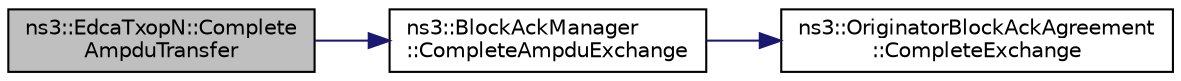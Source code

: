 digraph "ns3::EdcaTxopN::CompleteAmpduTransfer"
{
  edge [fontname="Helvetica",fontsize="10",labelfontname="Helvetica",labelfontsize="10"];
  node [fontname="Helvetica",fontsize="10",shape=record];
  rankdir="LR";
  Node1 [label="ns3::EdcaTxopN::Complete\lAmpduTransfer",height=0.2,width=0.4,color="black", fillcolor="grey75", style="filled", fontcolor="black"];
  Node1 -> Node2 [color="midnightblue",fontsize="10",style="solid"];
  Node2 [label="ns3::BlockAckManager\l::CompleteAmpduExchange",height=0.2,width=0.4,color="black", fillcolor="white", style="filled",URL="$d5/dec/classns3_1_1BlockAckManager.html#a3f42c74e86fa537d4f99353768ce3bb2"];
  Node2 -> Node3 [color="midnightblue",fontsize="10",style="solid"];
  Node3 [label="ns3::OriginatorBlockAckAgreement\l::CompleteExchange",height=0.2,width=0.4,color="black", fillcolor="white", style="filled",URL="$df/d73/classns3_1_1OriginatorBlockAckAgreement.html#a09ec20d8bf846f95bc110c87af749a6b",tooltip="Complete exchange function. "];
}
